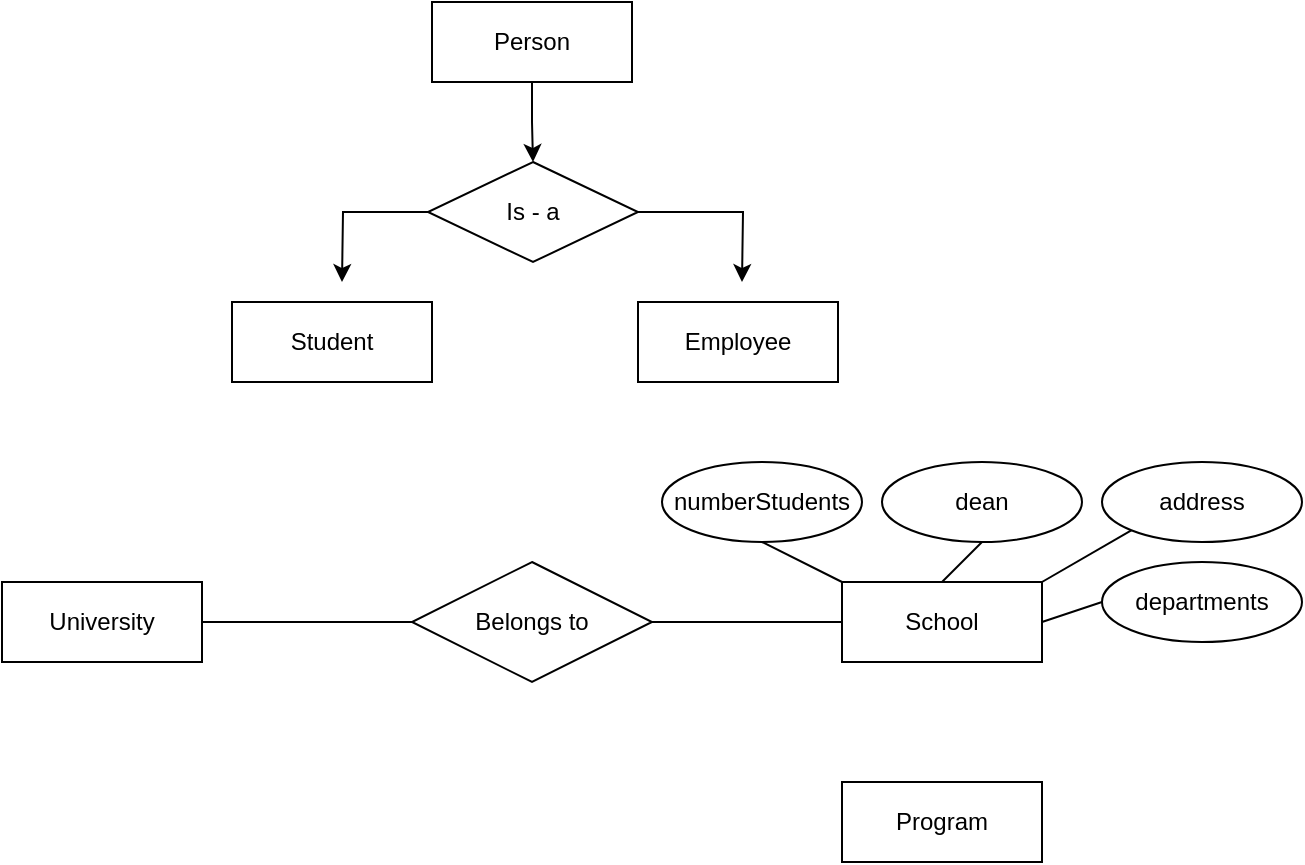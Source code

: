 <mxfile version="26.0.6">
  <diagram id="R2lEEEUBdFMjLlhIrx00" name="Page-1">
    <mxGraphModel dx="1323" dy="657" grid="1" gridSize="10" guides="1" tooltips="1" connect="1" arrows="1" fold="1" page="1" pageScale="1" pageWidth="850" pageHeight="1100" math="0" shadow="0" extFonts="Permanent Marker^https://fonts.googleapis.com/css?family=Permanent+Marker">
      <root>
        <mxCell id="0" />
        <mxCell id="1" parent="0" />
        <mxCell id="pvAtAemb1kqHmgUm6oT8-3" value="University" style="whiteSpace=wrap;html=1;align=center;" parent="1" vertex="1">
          <mxGeometry x="160" y="340" width="100" height="40" as="geometry" />
        </mxCell>
        <mxCell id="pvAtAemb1kqHmgUm6oT8-4" value="School" style="whiteSpace=wrap;html=1;align=center;" parent="1" vertex="1">
          <mxGeometry x="580" y="340" width="100" height="40" as="geometry" />
        </mxCell>
        <mxCell id="pvAtAemb1kqHmgUm6oT8-5" value="Student" style="whiteSpace=wrap;html=1;align=center;" parent="1" vertex="1">
          <mxGeometry x="275" y="200" width="100" height="40" as="geometry" />
        </mxCell>
        <mxCell id="pvAtAemb1kqHmgUm6oT8-6" value="Program" style="whiteSpace=wrap;html=1;align=center;" parent="1" vertex="1">
          <mxGeometry x="580" y="440" width="100" height="40" as="geometry" />
        </mxCell>
        <mxCell id="L1JTDs7GSEJ0PM1nQGGf-5" style="edgeStyle=orthogonalEdgeStyle;rounded=0;orthogonalLoop=1;jettySize=auto;html=1;entryX=0.5;entryY=0;entryDx=0;entryDy=0;" parent="1" source="pvAtAemb1kqHmgUm6oT8-7" target="L1JTDs7GSEJ0PM1nQGGf-1" edge="1">
          <mxGeometry relative="1" as="geometry" />
        </mxCell>
        <mxCell id="pvAtAemb1kqHmgUm6oT8-7" value="&lt;div&gt;Person&lt;/div&gt;" style="whiteSpace=wrap;html=1;align=center;" parent="1" vertex="1">
          <mxGeometry x="375" y="50" width="100" height="40" as="geometry" />
        </mxCell>
        <mxCell id="L1JTDs7GSEJ0PM1nQGGf-7" style="edgeStyle=orthogonalEdgeStyle;rounded=0;orthogonalLoop=1;jettySize=auto;html=1;" parent="1" source="L1JTDs7GSEJ0PM1nQGGf-1" edge="1">
          <mxGeometry relative="1" as="geometry">
            <mxPoint x="530" y="190" as="targetPoint" />
          </mxGeometry>
        </mxCell>
        <mxCell id="L1JTDs7GSEJ0PM1nQGGf-8" style="edgeStyle=orthogonalEdgeStyle;rounded=0;orthogonalLoop=1;jettySize=auto;html=1;" parent="1" source="L1JTDs7GSEJ0PM1nQGGf-1" edge="1">
          <mxGeometry relative="1" as="geometry">
            <mxPoint x="330" y="190" as="targetPoint" />
          </mxGeometry>
        </mxCell>
        <mxCell id="L1JTDs7GSEJ0PM1nQGGf-1" value="&lt;div&gt;Is - a&lt;br&gt;&lt;/div&gt;" style="shape=rhombus;perimeter=rhombusPerimeter;whiteSpace=wrap;html=1;align=center;" parent="1" vertex="1">
          <mxGeometry x="373" y="130" width="105" height="50" as="geometry" />
        </mxCell>
        <mxCell id="L1JTDs7GSEJ0PM1nQGGf-2" value="Employee" style="whiteSpace=wrap;html=1;align=center;" parent="1" vertex="1">
          <mxGeometry x="478" y="200" width="100" height="40" as="geometry" />
        </mxCell>
        <mxCell id="cPFNIXAAAVMnANIgaY1S-1" value="" style="endArrow=none;html=1;rounded=0;exitX=1;exitY=0.5;exitDx=0;exitDy=0;" edge="1" parent="1" source="pvAtAemb1kqHmgUm6oT8-3" target="cPFNIXAAAVMnANIgaY1S-2">
          <mxGeometry relative="1" as="geometry">
            <mxPoint x="330" y="270" as="sourcePoint" />
            <mxPoint x="490" y="270" as="targetPoint" />
          </mxGeometry>
        </mxCell>
        <mxCell id="cPFNIXAAAVMnANIgaY1S-2" value="Belongs to" style="shape=rhombus;perimeter=rhombusPerimeter;whiteSpace=wrap;html=1;align=center;" vertex="1" parent="1">
          <mxGeometry x="365" y="330" width="120" height="60" as="geometry" />
        </mxCell>
        <mxCell id="cPFNIXAAAVMnANIgaY1S-3" value="" style="endArrow=none;html=1;rounded=0;entryX=0;entryY=0.5;entryDx=0;entryDy=0;exitX=1;exitY=0.5;exitDx=0;exitDy=0;" edge="1" parent="1" source="cPFNIXAAAVMnANIgaY1S-2" target="pvAtAemb1kqHmgUm6oT8-4">
          <mxGeometry relative="1" as="geometry">
            <mxPoint x="330" y="270" as="sourcePoint" />
            <mxPoint x="490" y="270" as="targetPoint" />
          </mxGeometry>
        </mxCell>
        <mxCell id="cPFNIXAAAVMnANIgaY1S-4" value="numberStudents" style="ellipse;whiteSpace=wrap;html=1;align=center;" vertex="1" parent="1">
          <mxGeometry x="490" y="280" width="100" height="40" as="geometry" />
        </mxCell>
        <mxCell id="cPFNIXAAAVMnANIgaY1S-5" value="dean" style="ellipse;whiteSpace=wrap;html=1;align=center;" vertex="1" parent="1">
          <mxGeometry x="600" y="280" width="100" height="40" as="geometry" />
        </mxCell>
        <mxCell id="cPFNIXAAAVMnANIgaY1S-6" value="address" style="ellipse;whiteSpace=wrap;html=1;align=center;" vertex="1" parent="1">
          <mxGeometry x="710" y="280" width="100" height="40" as="geometry" />
        </mxCell>
        <mxCell id="cPFNIXAAAVMnANIgaY1S-7" value="&lt;div&gt;departments&lt;/div&gt;" style="ellipse;whiteSpace=wrap;html=1;align=center;" vertex="1" parent="1">
          <mxGeometry x="710" y="330" width="100" height="40" as="geometry" />
        </mxCell>
        <mxCell id="cPFNIXAAAVMnANIgaY1S-9" value="" style="endArrow=none;html=1;rounded=0;entryX=0.5;entryY=1;entryDx=0;entryDy=0;exitX=0;exitY=0;exitDx=0;exitDy=0;" edge="1" parent="1" source="pvAtAemb1kqHmgUm6oT8-4" target="cPFNIXAAAVMnANIgaY1S-4">
          <mxGeometry relative="1" as="geometry">
            <mxPoint x="440" y="320" as="sourcePoint" />
            <mxPoint x="600" y="320" as="targetPoint" />
          </mxGeometry>
        </mxCell>
        <mxCell id="cPFNIXAAAVMnANIgaY1S-10" value="" style="endArrow=none;html=1;rounded=0;entryX=0.5;entryY=1;entryDx=0;entryDy=0;exitX=0.5;exitY=0;exitDx=0;exitDy=0;" edge="1" parent="1" source="pvAtAemb1kqHmgUm6oT8-4" target="cPFNIXAAAVMnANIgaY1S-5">
          <mxGeometry relative="1" as="geometry">
            <mxPoint x="440" y="320" as="sourcePoint" />
            <mxPoint x="600" y="320" as="targetPoint" />
          </mxGeometry>
        </mxCell>
        <mxCell id="cPFNIXAAAVMnANIgaY1S-11" value="" style="endArrow=none;html=1;rounded=0;entryX=0;entryY=1;entryDx=0;entryDy=0;exitX=1;exitY=0;exitDx=0;exitDy=0;" edge="1" parent="1" source="pvAtAemb1kqHmgUm6oT8-4" target="cPFNIXAAAVMnANIgaY1S-6">
          <mxGeometry relative="1" as="geometry">
            <mxPoint x="440" y="320" as="sourcePoint" />
            <mxPoint x="600" y="320" as="targetPoint" />
          </mxGeometry>
        </mxCell>
        <mxCell id="cPFNIXAAAVMnANIgaY1S-13" value="" style="endArrow=none;html=1;rounded=0;entryX=0;entryY=0.5;entryDx=0;entryDy=0;exitX=1;exitY=0.5;exitDx=0;exitDy=0;" edge="1" parent="1" source="pvAtAemb1kqHmgUm6oT8-4" target="cPFNIXAAAVMnANIgaY1S-7">
          <mxGeometry relative="1" as="geometry">
            <mxPoint x="440" y="320" as="sourcePoint" />
            <mxPoint x="600" y="320" as="targetPoint" />
          </mxGeometry>
        </mxCell>
      </root>
    </mxGraphModel>
  </diagram>
</mxfile>
